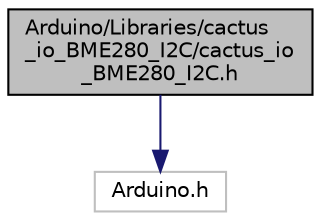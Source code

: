 digraph "Arduino/Libraries/cactus_io_BME280_I2C/cactus_io_BME280_I2C.h"
{
  edge [fontname="Helvetica",fontsize="10",labelfontname="Helvetica",labelfontsize="10"];
  node [fontname="Helvetica",fontsize="10",shape=record];
  Node0 [label="Arduino/Libraries/cactus\l_io_BME280_I2C/cactus_io\l_BME280_I2C.h",height=0.2,width=0.4,color="black", fillcolor="grey75", style="filled", fontcolor="black"];
  Node0 -> Node1 [color="midnightblue",fontsize="10",style="solid"];
  Node1 [label="Arduino.h",height=0.2,width=0.4,color="grey75", fillcolor="white", style="filled"];
}
